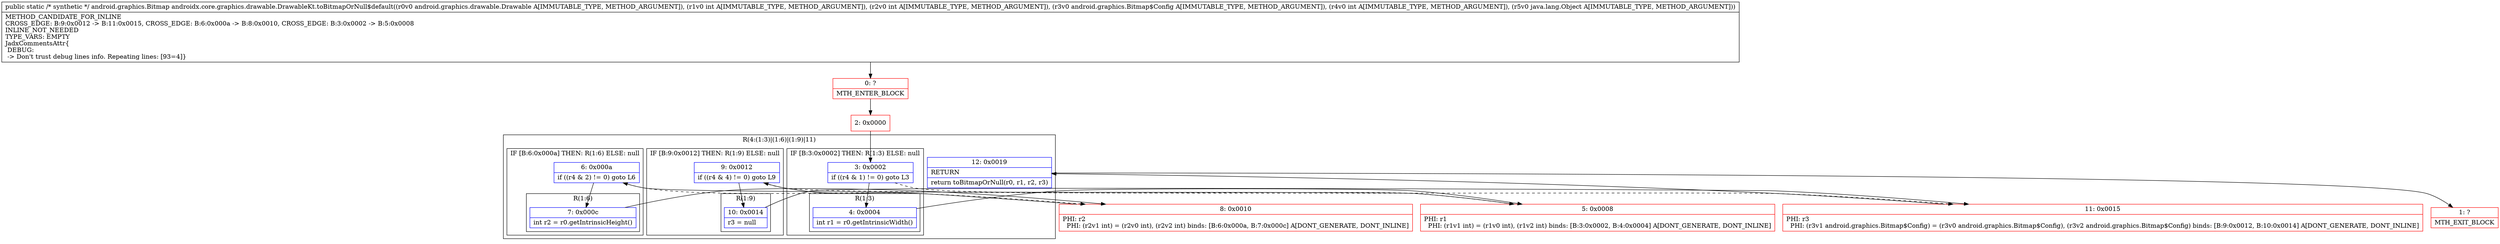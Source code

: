 digraph "CFG forandroidx.core.graphics.drawable.DrawableKt.toBitmapOrNull$default(Landroid\/graphics\/drawable\/Drawable;IILandroid\/graphics\/Bitmap$Config;ILjava\/lang\/Object;)Landroid\/graphics\/Bitmap;" {
subgraph cluster_Region_323363284 {
label = "R(4:(1:3)|(1:6)|(1:9)|11)";
node [shape=record,color=blue];
subgraph cluster_IfRegion_1903474089 {
label = "IF [B:3:0x0002] THEN: R(1:3) ELSE: null";
node [shape=record,color=blue];
Node_3 [shape=record,label="{3\:\ 0x0002|if ((r4 & 1) != 0) goto L3\l}"];
subgraph cluster_Region_1056003633 {
label = "R(1:3)";
node [shape=record,color=blue];
Node_4 [shape=record,label="{4\:\ 0x0004|int r1 = r0.getIntrinsicWidth()\l}"];
}
}
subgraph cluster_IfRegion_499677872 {
label = "IF [B:6:0x000a] THEN: R(1:6) ELSE: null";
node [shape=record,color=blue];
Node_6 [shape=record,label="{6\:\ 0x000a|if ((r4 & 2) != 0) goto L6\l}"];
subgraph cluster_Region_1067622492 {
label = "R(1:6)";
node [shape=record,color=blue];
Node_7 [shape=record,label="{7\:\ 0x000c|int r2 = r0.getIntrinsicHeight()\l}"];
}
}
subgraph cluster_IfRegion_1798280188 {
label = "IF [B:9:0x0012] THEN: R(1:9) ELSE: null";
node [shape=record,color=blue];
Node_9 [shape=record,label="{9\:\ 0x0012|if ((r4 & 4) != 0) goto L9\l}"];
subgraph cluster_Region_1608192118 {
label = "R(1:9)";
node [shape=record,color=blue];
Node_10 [shape=record,label="{10\:\ 0x0014|r3 = null\l}"];
}
}
Node_12 [shape=record,label="{12\:\ 0x0019|RETURN\l|return toBitmapOrNull(r0, r1, r2, r3)\l}"];
}
Node_0 [shape=record,color=red,label="{0\:\ ?|MTH_ENTER_BLOCK\l}"];
Node_2 [shape=record,color=red,label="{2\:\ 0x0000}"];
Node_5 [shape=record,color=red,label="{5\:\ 0x0008|PHI: r1 \l  PHI: (r1v1 int) = (r1v0 int), (r1v2 int) binds: [B:3:0x0002, B:4:0x0004] A[DONT_GENERATE, DONT_INLINE]\l}"];
Node_8 [shape=record,color=red,label="{8\:\ 0x0010|PHI: r2 \l  PHI: (r2v1 int) = (r2v0 int), (r2v2 int) binds: [B:6:0x000a, B:7:0x000c] A[DONT_GENERATE, DONT_INLINE]\l}"];
Node_11 [shape=record,color=red,label="{11\:\ 0x0015|PHI: r3 \l  PHI: (r3v1 android.graphics.Bitmap$Config) = (r3v0 android.graphics.Bitmap$Config), (r3v2 android.graphics.Bitmap$Config) binds: [B:9:0x0012, B:10:0x0014] A[DONT_GENERATE, DONT_INLINE]\l}"];
Node_1 [shape=record,color=red,label="{1\:\ ?|MTH_EXIT_BLOCK\l}"];
MethodNode[shape=record,label="{public static \/* synthetic *\/ android.graphics.Bitmap androidx.core.graphics.drawable.DrawableKt.toBitmapOrNull$default((r0v0 android.graphics.drawable.Drawable A[IMMUTABLE_TYPE, METHOD_ARGUMENT]), (r1v0 int A[IMMUTABLE_TYPE, METHOD_ARGUMENT]), (r2v0 int A[IMMUTABLE_TYPE, METHOD_ARGUMENT]), (r3v0 android.graphics.Bitmap$Config A[IMMUTABLE_TYPE, METHOD_ARGUMENT]), (r4v0 int A[IMMUTABLE_TYPE, METHOD_ARGUMENT]), (r5v0 java.lang.Object A[IMMUTABLE_TYPE, METHOD_ARGUMENT]))  | METHOD_CANDIDATE_FOR_INLINE\lCROSS_EDGE: B:9:0x0012 \-\> B:11:0x0015, CROSS_EDGE: B:6:0x000a \-\> B:8:0x0010, CROSS_EDGE: B:3:0x0002 \-\> B:5:0x0008\lINLINE_NOT_NEEDED\lTYPE_VARS: EMPTY\lJadxCommentsAttr\{\l DEBUG: \l \-\> Don't trust debug lines info. Repeating lines: [93=4]\}\l}"];
MethodNode -> Node_0;Node_3 -> Node_4;
Node_3 -> Node_5[style=dashed];
Node_4 -> Node_5;
Node_6 -> Node_7;
Node_6 -> Node_8[style=dashed];
Node_7 -> Node_8;
Node_9 -> Node_10;
Node_9 -> Node_11[style=dashed];
Node_10 -> Node_11;
Node_12 -> Node_1;
Node_0 -> Node_2;
Node_2 -> Node_3;
Node_5 -> Node_6;
Node_8 -> Node_9;
Node_11 -> Node_12;
}

